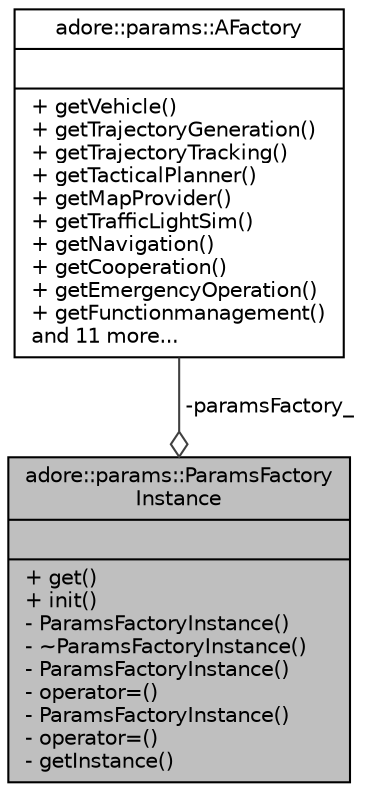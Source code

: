 digraph "adore::params::ParamsFactoryInstance"
{
 // LATEX_PDF_SIZE
  edge [fontname="Helvetica",fontsize="10",labelfontname="Helvetica",labelfontsize="10"];
  node [fontname="Helvetica",fontsize="10",shape=record];
  Node1 [label="{adore::params::ParamsFactory\lInstance\n||+ get()\l+ init()\l- ParamsFactoryInstance()\l- ~ParamsFactoryInstance()\l- ParamsFactoryInstance()\l- operator=()\l- ParamsFactoryInstance()\l- operator=()\l- getInstance()\l}",height=0.2,width=0.4,color="black", fillcolor="grey75", style="filled", fontcolor="black",tooltip="Utility class to simplify factory access."];
  Node2 -> Node1 [color="grey25",fontsize="10",style="solid",label=" -paramsFactory_" ,arrowhead="odiamond",fontname="Helvetica"];
  Node2 [label="{adore::params::AFactory\n||+ getVehicle()\l+ getTrajectoryGeneration()\l+ getTrajectoryTracking()\l+ getTacticalPlanner()\l+ getMapProvider()\l+ getTrafficLightSim()\l+ getNavigation()\l+ getCooperation()\l+ getEmergencyOperation()\l+ getFunctionmanagement()\land 11 more...\l}",height=0.2,width=0.4,color="black", fillcolor="white", style="filled",URL="$classadore_1_1params_1_1AFactory.html",tooltip="abstract factory for adore::params classes"];
}
